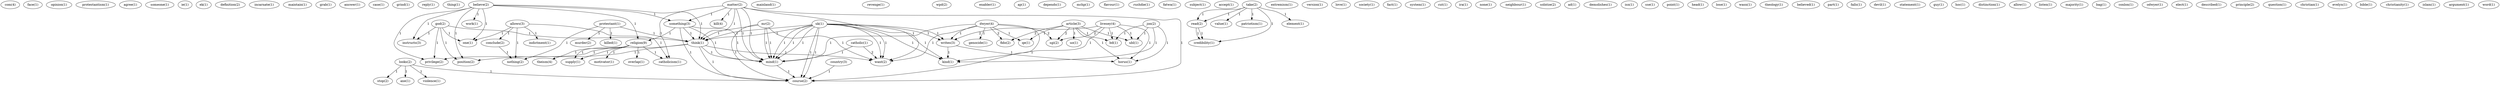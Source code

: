 digraph G {
  com [ label="com(4)" ];
  face [ label="face(1)" ];
  opinion [ label="opinion(1)" ];
  protestantism [ label="protestantism(1)" ];
  agree [ label="agree(1)" ];
  someone [ label="someone(1)" ];
  ie [ label="ie(1)" ];
  ek [ label="ek(1)" ];
  definition [ label="definition(2)" ];
  incarnate [ label="incarnate(1)" ];
  maintain [ label="maintain(1)" ];
  grab [ label="grab(1)" ];
  answer [ label="answer(1)" ];
  case [ label="case(1)" ];
  grind [ label="grind(1)" ];
  reply [ label="reply(1)" ];
  thing [ label="thing(1)" ];
  looks [ label="looks(2)" ];
  axe [ label="axe(1)" ];
  course [ label="course(2)" ];
  violence [ label="violence(1)" ];
  stop [ label="stop(2)" ];
  mainland [ label="mainland(1)" ];
  revenge [ label="revenge(1)" ];
  country [ label="country(3)" ];
  wpd [ label="wpd(2)" ];
  enabler [ label="enabler(1)" ];
  ap [ label="ap(1)" ];
  depends [ label="depends(1)" ];
  mchp [ label="mchp(1)" ];
  believe [ label="believe(2)" ];
  work [ label="work(1)" ];
  something [ label="something(3)" ];
  religion [ label="religion(9)" ];
  think [ label="think(1)" ];
  position [ label="position(2)" ];
  one [ label="one(1)" ];
  instructs [ label="instructs(3)" ];
  privilege [ label="privilege(2)" ];
  flavour [ label="flavour(1)" ];
  god [ label="god(2)" ];
  rushdie [ label="rushdie(1)" ];
  fatwa [ label="fatwa(1)" ];
  subject [ label="subject(1)" ];
  article [ label="article(3)" ];
  uo [ label="uo(1)" ];
  bd [ label="bd(1)" ];
  fido [ label="fido(2)" ];
  qe [ label="qe(1)" ];
  sgi [ label="sgi(2)" ];
  ubl [ label="ubl(1)" ];
  horus [ label="horus(1)" ];
  matter [ label="matter(2)" ];
  kill [ label="kill(4)" ];
  mind [ label="mind(1)" ];
  catholicism [ label="catholicism(1)" ];
  mind [ label="mind(1)" ];
  want [ label="want(2)" ];
  accept [ label="accept(1)" ];
  take [ label="take(2)" ];
  read [ label="read(1)" ];
  value [ label="value(1)" ];
  patriotism [ label="patriotism(1)" ];
  read [ label="read(2)" ];
  credibility [ label="credibility(1)" ];
  element [ label="element(1)" ];
  extremism [ label="extremism(1)" ];
  version [ label="version(1)" ];
  love [ label="love(1)" ];
  society [ label="society(1)" ];
  fact [ label="fact(1)" ];
  system [ label="system(1)" ];
  cut [ label="cut(1)" ];
  motivator [ label="motivator(1)" ];
  overlap [ label="overlap(1)" ];
  supply [ label="supply(1)" ];
  theism [ label="theism(4)" ];
  supply [ label="supply(1)" ];
  ira [ label="ira(1)" ];
  uk [ label="uk(1)" ];
  writes [ label="writes(3)" ];
  kind [ label="kind(1)" ];
  allows [ label="allows(3)" ];
  indictment [ label="indictment(1)" ];
  conclude [ label="conclude(2)" ];
  nothing [ label="nothing(2)" ];
  mr [ label="mr(2)" ];
  none [ label="none(1)" ];
  protestant [ label="protestant(1)" ];
  killed [ label="killed(1)" ];
  murder [ label="murder(2)" ];
  neighbour [ label="neighbour(1)" ];
  jon [ label="jon(2)" ];
  uk [ label="uk(1)" ];
  solntze [ label="solntze(2)" ];
  ad [ label="ad(1)" ];
  demolishes [ label="demolishes(1)" ];
  isn [ label="isn(1)" ];
  sse [ label="sse(1)" ];
  point [ label="point(1)" ];
  head [ label="head(1)" ];
  lose [ label="lose(1)" ];
  wasn [ label="wasn(1)" ];
  theology [ label="theology(1)" ];
  believed [ label="believed(1)" ];
  part [ label="part(1)" ];
  dwyer [ label="dwyer(4)" ];
  genocide [ label="genocide(1)" ];
  livesey [ label="livesey(4)" ];
  falls [ label="falls(1)" ];
  devil [ label="devil(1)" ];
  statement [ label="statement(1)" ];
  guy [ label="guy(1)" ];
  catholic [ label="catholic(1)" ];
  hoc [ label="hoc(1)" ];
  distinction [ label="distinction(1)" ];
  allow [ label="allow(1)" ];
  listen [ label="listen(1)" ];
  majority [ label="majority(1)" ];
  bag [ label="bag(1)" ];
  conlon [ label="conlon(1)" ];
  odwyer [ label="odwyer(1)" ];
  elect [ label="elect(1)" ];
  described [ label="described(1)" ];
  principle [ label="principle(2)" ];
  question [ label="question(1)" ];
  christian [ label="christian(1)" ];
  evelyn [ label="evelyn(1)" ];
  bible [ label="bible(1)" ];
  christianity [ label="christianity(1)" ];
  islam [ label="islam(1)" ];
  argument [ label="argument(1)" ];
  word [ label="word(1)" ];
  looks -> axe [ label="1" ];
  looks -> course [ label="1" ];
  looks -> violence [ label="1" ];
  looks -> stop [ label="1" ];
  country -> course [ label="1" ];
  believe -> work [ label="1" ];
  believe -> something [ label="1" ];
  believe -> religion [ label="1" ];
  believe -> think [ label="1" ];
  believe -> position [ label="1" ];
  believe -> one [ label="1" ];
  believe -> instructs [ label="1" ];
  believe -> privilege [ label="1" ];
  god -> think [ label="1" ];
  god -> position [ label="1" ];
  god -> one [ label="1" ];
  god -> instructs [ label="1" ];
  god -> privilege [ label="1" ];
  article -> uo [ label="1" ];
  article -> bd [ label="1" ];
  article -> fido [ label="2" ];
  article -> qe [ label="1" ];
  article -> sgi [ label="2" ];
  article -> ubl [ label="1" ];
  article -> horus [ label="1" ];
  matter -> something [ label="1" ];
  matter -> kill [ label="1" ];
  matter -> mind [ label="1" ];
  matter -> think [ label="1" ];
  matter -> catholicism [ label="1" ];
  matter -> course [ label="1" ];
  matter -> mind [ label="1" ];
  matter -> want [ label="1" ];
  take -> read [ label="1" ];
  take -> value [ label="1" ];
  take -> patriotism [ label="1" ];
  take -> read [ label="1" ];
  take -> credibility [ label="1" ];
  take -> element [ label="1" ];
  something -> religion [ label="1" ];
  something -> mind [ label="1" ];
  something -> think [ label="1" ];
  something -> course [ label="1" ];
  something -> mind [ label="1" ];
  read -> credibility [ label="1" ];
  religion -> motivator [ label="1" ];
  religion -> catholicism [ label="1" ];
  religion -> overlap [ label="1" ];
  religion -> supply [ label="1" ];
  religion -> theism [ label="1" ];
  religion -> supply [ label="1" ];
  uk -> mind [ label="1" ];
  uk -> think [ label="1" ];
  uk -> course [ label="1" ];
  uk -> mind [ label="1" ];
  uk -> writes [ label="1" ];
  uk -> kind [ label="1" ];
  uk -> want [ label="1" ];
  allows -> catholicism [ label="1" ];
  allows -> indictment [ label="1" ];
  allows -> conclude [ label="1" ];
  allows -> nothing [ label="1" ];
  allows -> one [ label="1" ];
  mr -> mind [ label="1" ];
  mr -> think [ label="1" ];
  mr -> course [ label="1" ];
  mr -> mind [ label="1" ];
  mr -> want [ label="1" ];
  protestant -> killed [ label="1" ];
  protestant -> think [ label="1" ];
  protestant -> murder [ label="1" ];
  protestant -> nothing [ label="1" ];
  jon -> bd [ label="1" ];
  jon -> ubl [ label="1" ];
  jon -> horus [ label="1" ];
  jon -> kind [ label="1" ];
  mind -> course [ label="1" ];
  uk -> think [ label="1" ];
  uk -> course [ label="1" ];
  uk -> mind [ label="1" ];
  uk -> writes [ label="1" ];
  uk -> kind [ label="1" ];
  uk -> want [ label="1" ];
  think -> course [ label="1" ];
  think -> position [ label="1" ];
  think -> mind [ label="1" ];
  think -> privilege [ label="1" ];
  think -> want [ label="1" ];
  dwyer -> course [ label="1" ];
  dwyer -> genocide [ label="1" ];
  dwyer -> fido [ label="2" ];
  dwyer -> qe [ label="1" ];
  dwyer -> sgi [ label="2" ];
  dwyer -> mind [ label="1" ];
  dwyer -> writes [ label="1" ];
  dwyer -> want [ label="1" ];
  livesey -> bd [ label="1" ];
  livesey -> sgi [ label="2" ];
  livesey -> ubl [ label="1" ];
  livesey -> writes [ label="2" ];
  livesey -> horus [ label="1" ];
  livesey -> kind [ label="1" ];
  conclude -> nothing [ label="1" ];
  catholic -> mind [ label="1" ];
  catholic -> want [ label="2" ];
  read -> credibility [ label="1" ];
  writes -> horus [ label="1" ];
  writes -> kind [ label="1" ];
}
